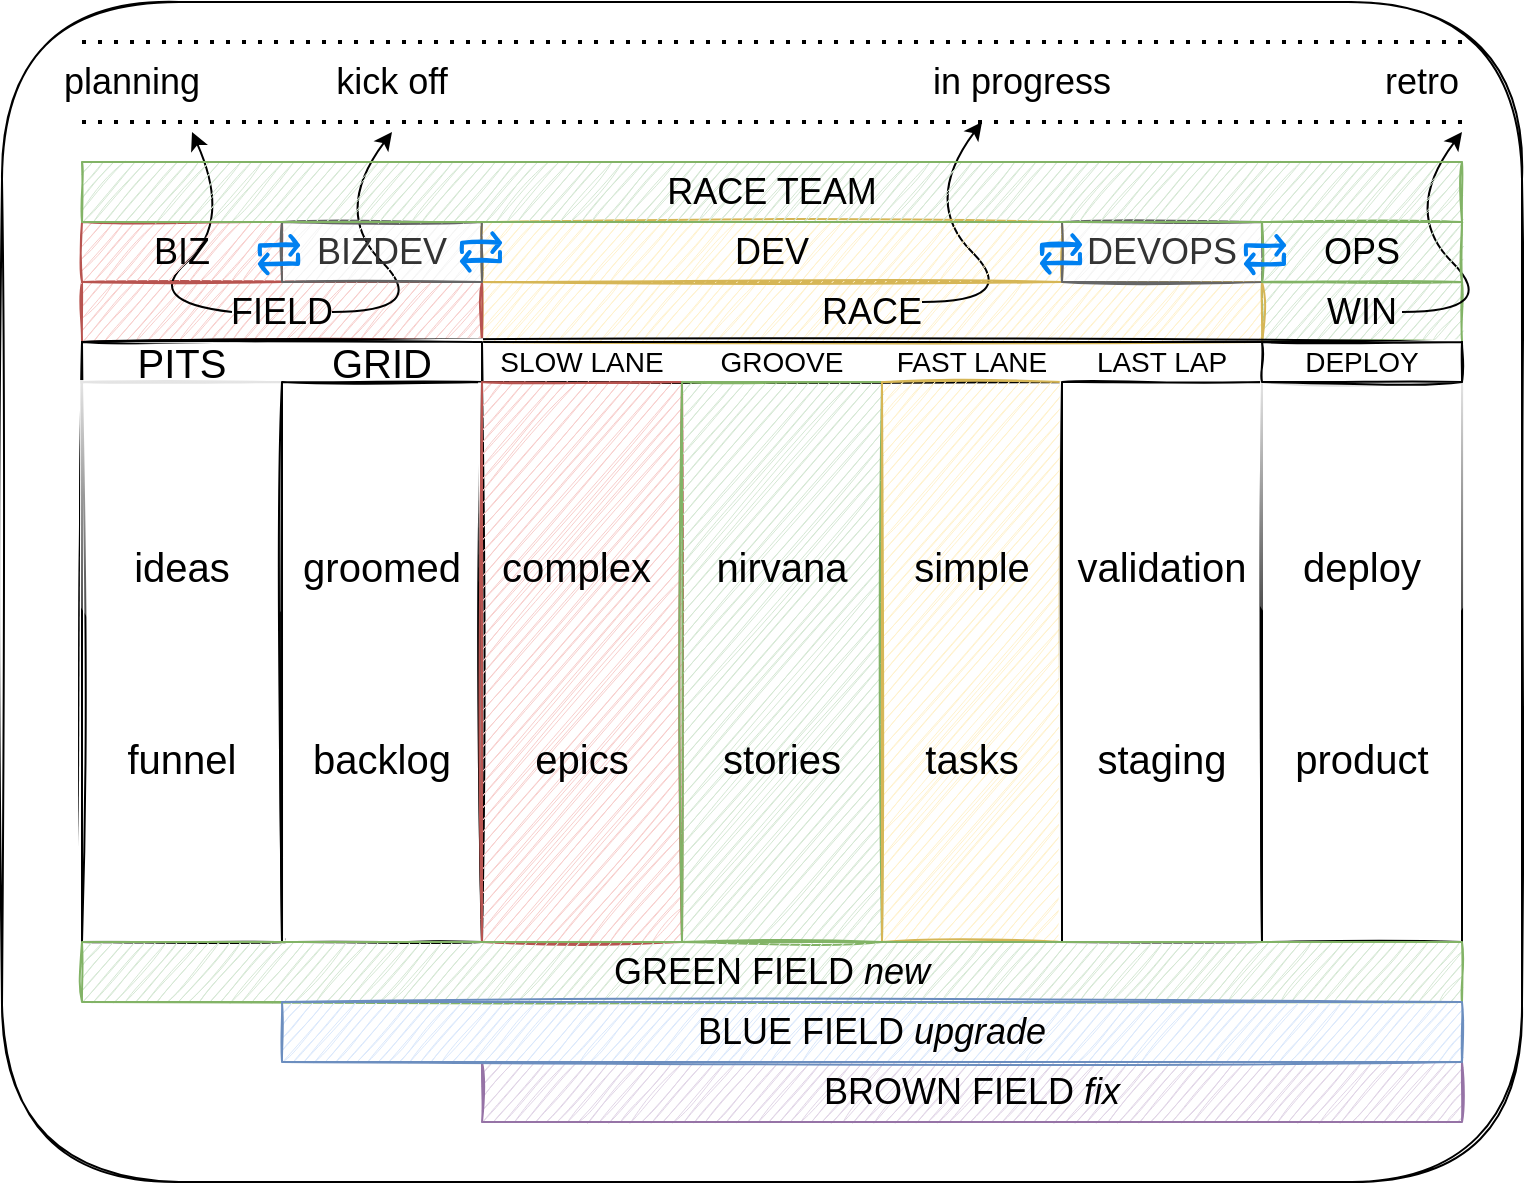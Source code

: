 <mxfile version="20.8.10" type="device"><diagram id="0x0hEcYH8DBag0AwcHm6" name="Page-1"><mxGraphModel dx="1917" dy="1123" grid="1" gridSize="10" guides="1" tooltips="1" connect="1" arrows="1" fold="1" page="1" pageScale="1" pageWidth="850" pageHeight="1100" math="0" shadow="0"><root><mxCell id="0"/><mxCell id="1" parent="0"/><mxCell id="2" value="" style="rounded=1;whiteSpace=wrap;html=1;sketch=1;" parent="1" vertex="1"><mxGeometry x="40" width="760" height="590" as="geometry"/></mxCell><mxCell id="40" value="WIN" style="rounded=0;whiteSpace=wrap;html=1;sketch=1;fontSize=18;fillColor=#d5e8d4;strokeColor=#82b366;" parent="1" vertex="1"><mxGeometry x="670" y="140" width="100" height="30" as="geometry"/></mxCell><mxCell id="38" value="RACE" style="rounded=0;whiteSpace=wrap;html=1;sketch=1;fontSize=18;fillColor=#fff2cc;strokeColor=#d6b656;" parent="1" vertex="1"><mxGeometry x="280" y="140" width="390" height="30" as="geometry"/></mxCell><mxCell id="37" value="FIELD" style="rounded=0;whiteSpace=wrap;html=1;sketch=1;fontSize=18;fillColor=#f8cecc;strokeColor=#b85450;" parent="1" vertex="1"><mxGeometry x="80" y="140" width="200" height="30" as="geometry"/></mxCell><mxCell id="7" value="" style="rounded=0;whiteSpace=wrap;html=1;fontSize=20;sketch=1;" parent="1" vertex="1"><mxGeometry x="80" y="170" width="690" height="300" as="geometry"/></mxCell><mxCell id="15" value="" style="rounded=0;whiteSpace=wrap;html=1;fontSize=20;sketch=1;" parent="1" vertex="1"><mxGeometry x="80" y="170" width="200" height="300" as="geometry"/></mxCell><mxCell id="14" value="" style="rounded=0;whiteSpace=wrap;html=1;fontSize=20;sketch=1;" parent="1" vertex="1"><mxGeometry x="80" y="170" width="200" height="300" as="geometry"/></mxCell><mxCell id="10" value="ideas&lt;br&gt;&lt;br&gt;&lt;br&gt;&lt;br&gt;funnel" style="rounded=0;whiteSpace=wrap;html=1;fontSize=20;sketch=1;glass=1;" parent="1" vertex="1"><mxGeometry x="80" y="190" width="100" height="280" as="geometry"/></mxCell><mxCell id="11" value="groomed&lt;br&gt;&lt;br&gt;&lt;br&gt;&lt;br&gt;backlog" style="rounded=0;whiteSpace=wrap;html=1;fontSize=20;sketch=1;" parent="1" vertex="1"><mxGeometry x="180" y="190" width="100" height="280" as="geometry"/></mxCell><mxCell id="13" value="PITS" style="text;html=1;strokeColor=none;fillColor=none;align=center;verticalAlign=middle;whiteSpace=wrap;rounded=0;fontSize=20;sketch=1;" parent="1" vertex="1"><mxGeometry x="80" y="170" width="100" height="20" as="geometry"/></mxCell><mxCell id="17" value="" style="rounded=0;whiteSpace=wrap;html=1;fontSize=20;sketch=1;" parent="1" vertex="1"><mxGeometry x="280" y="190" width="300" height="280" as="geometry"/></mxCell><mxCell id="18" value="GRID" style="text;html=1;strokeColor=none;fillColor=none;align=center;verticalAlign=middle;whiteSpace=wrap;rounded=0;fontSize=20;sketch=1;" parent="1" vertex="1"><mxGeometry x="180" y="170" width="100" height="20" as="geometry"/></mxCell><mxCell id="21" value="complex&amp;nbsp;&lt;br&gt;&lt;br&gt;&lt;br&gt;&lt;br&gt;epics" style="rounded=0;whiteSpace=wrap;html=1;fontSize=20;sketch=1;fillColor=#f8cecc;strokeColor=#b85450;" parent="1" vertex="1"><mxGeometry x="280" y="190" width="100" height="280" as="geometry"/></mxCell><mxCell id="22" value="nirvana&lt;br&gt;&lt;br&gt;&lt;br&gt;&lt;br&gt;stories" style="rounded=0;whiteSpace=wrap;html=1;fontSize=20;sketch=1;fillColor=#d5e8d4;strokeColor=#82b366;" parent="1" vertex="1"><mxGeometry x="380" y="190" width="100" height="280" as="geometry"/></mxCell><mxCell id="23" value="simple&lt;br&gt;&lt;br&gt;&lt;br&gt;&lt;br&gt;tasks" style="rounded=0;whiteSpace=wrap;html=1;fontSize=20;sketch=1;fillColor=#fff2cc;strokeColor=#d6b656;" parent="1" vertex="1"><mxGeometry x="480" y="190" width="90" height="280" as="geometry"/></mxCell><mxCell id="24" value="SLOW LANE" style="text;html=1;strokeColor=none;fillColor=none;align=center;verticalAlign=middle;whiteSpace=wrap;rounded=0;fontSize=14;sketch=1;" parent="1" vertex="1"><mxGeometry x="280" y="170" width="100" height="20" as="geometry"/></mxCell><mxCell id="25" value="GROOVE" style="text;html=1;strokeColor=none;fillColor=none;align=center;verticalAlign=middle;whiteSpace=wrap;rounded=0;fontSize=14;sketch=1;" parent="1" vertex="1"><mxGeometry x="380" y="170" width="100" height="20" as="geometry"/></mxCell><mxCell id="26" value="FAST LANE" style="text;html=1;strokeColor=none;fillColor=none;align=center;verticalAlign=middle;whiteSpace=wrap;rounded=0;fontSize=14;sketch=1;" parent="1" vertex="1"><mxGeometry x="480" y="170" width="90" height="20" as="geometry"/></mxCell><mxCell id="27" value="LAST LAP" style="text;html=1;strokeColor=none;fillColor=none;align=center;verticalAlign=middle;whiteSpace=wrap;rounded=0;fontSize=14;sketch=1;" parent="1" vertex="1"><mxGeometry x="570" y="170" width="100" height="20" as="geometry"/></mxCell><mxCell id="28" value="validation&lt;br&gt;&lt;br&gt;&lt;br&gt;&lt;br&gt;staging" style="rounded=0;whiteSpace=wrap;html=1;fontSize=20;sketch=1;" parent="1" vertex="1"><mxGeometry x="570" y="190" width="100" height="280" as="geometry"/></mxCell><mxCell id="31" value="deploy&lt;br&gt;&lt;br&gt;&lt;br&gt;&lt;br&gt;product" style="rounded=0;whiteSpace=wrap;html=1;fontSize=20;sketch=1;glass=1;" parent="1" vertex="1"><mxGeometry x="670" y="190" width="100" height="280" as="geometry"/></mxCell><mxCell id="33" value="" style="rounded=0;whiteSpace=wrap;html=1;fontSize=14;sketch=1;" parent="1" vertex="1"><mxGeometry x="670" y="170" width="100" height="20" as="geometry"/></mxCell><mxCell id="35" value="DEPLOY" style="text;html=1;strokeColor=none;fillColor=none;align=center;verticalAlign=middle;whiteSpace=wrap;rounded=0;fontSize=14;sketch=1;" parent="1" vertex="1"><mxGeometry x="670" y="170" width="100" height="20" as="geometry"/></mxCell><mxCell id="41" value="" style="curved=1;endArrow=classic;html=1;fontSize=18;" parent="1" edge="1"><mxGeometry width="50" height="50" relative="1" as="geometry"><mxPoint x="205" y="155" as="sourcePoint"/><mxPoint x="235" y="65" as="targetPoint"/><Array as="points"><mxPoint x="255" y="155"/><mxPoint x="205" y="105"/></Array></mxGeometry></mxCell><mxCell id="42" value="planning" style="text;html=1;strokeColor=none;fillColor=none;align=center;verticalAlign=middle;whiteSpace=wrap;rounded=0;sketch=1;fontSize=18;" parent="1" vertex="1"><mxGeometry x="100" y="30" width="10" height="20" as="geometry"/></mxCell><mxCell id="43" value="" style="curved=1;endArrow=classic;html=1;fontSize=18;" parent="1" edge="1"><mxGeometry width="50" height="50" relative="1" as="geometry"><mxPoint x="500" y="150" as="sourcePoint"/><mxPoint x="530" y="60" as="targetPoint"/><Array as="points"><mxPoint x="550" y="150"/><mxPoint x="500" y="100"/></Array></mxGeometry></mxCell><mxCell id="44" value="in progress" style="text;html=1;strokeColor=none;fillColor=none;align=center;verticalAlign=middle;whiteSpace=wrap;rounded=0;sketch=1;fontSize=18;" parent="1" vertex="1"><mxGeometry x="490" y="30" width="120" height="20" as="geometry"/></mxCell><mxCell id="45" value="" style="curved=1;endArrow=classic;html=1;fontSize=18;" parent="1" edge="1"><mxGeometry width="50" height="50" relative="1" as="geometry"><mxPoint x="740" y="155" as="sourcePoint"/><mxPoint x="770" y="65" as="targetPoint"/><Array as="points"><mxPoint x="790" y="155"/><mxPoint x="740" y="105"/></Array></mxGeometry></mxCell><mxCell id="47" value="retro" style="text;html=1;strokeColor=none;fillColor=none;align=center;verticalAlign=middle;whiteSpace=wrap;rounded=0;sketch=1;fontSize=18;" parent="1" vertex="1"><mxGeometry x="730" y="30" width="40" height="20" as="geometry"/></mxCell><mxCell id="50" value="" style="endArrow=none;dashed=1;html=1;dashPattern=1 3;strokeWidth=2;fontSize=18;" parent="1" edge="1"><mxGeometry width="50" height="50" relative="1" as="geometry"><mxPoint x="80" y="20" as="sourcePoint"/><mxPoint x="770" y="20" as="targetPoint"/></mxGeometry></mxCell><mxCell id="51" value="" style="endArrow=none;dashed=1;html=1;dashPattern=1 3;strokeWidth=2;fontSize=18;" parent="1" edge="1"><mxGeometry width="50" height="50" relative="1" as="geometry"><mxPoint x="80" y="60" as="sourcePoint"/><mxPoint x="770" y="60" as="targetPoint"/></mxGeometry></mxCell><mxCell id="53" value="kick off" style="text;html=1;strokeColor=none;fillColor=none;align=center;verticalAlign=middle;whiteSpace=wrap;rounded=0;sketch=1;fontSize=18;" parent="1" vertex="1"><mxGeometry x="190" y="30" width="90" height="20" as="geometry"/></mxCell><mxCell id="56" value="" style="curved=1;endArrow=classic;html=1;fontSize=18;" parent="1" edge="1"><mxGeometry width="50" height="50" relative="1" as="geometry"><mxPoint x="155" y="155" as="sourcePoint"/><mxPoint x="135" y="65" as="targetPoint"/><Array as="points"><mxPoint x="155" y="155"/><mxPoint x="110" y="150"/><mxPoint x="155" y="110"/></Array></mxGeometry></mxCell><mxCell id="oUZnt-c50pFdQnos1tBq-56" value="BIZ" style="rounded=0;whiteSpace=wrap;html=1;sketch=1;fontSize=18;fillColor=#f8cecc;strokeColor=#b85450;" vertex="1" parent="1"><mxGeometry x="80" y="110" width="100" height="30" as="geometry"/></mxCell><mxCell id="oUZnt-c50pFdQnos1tBq-57" value="DEV" style="rounded=0;whiteSpace=wrap;html=1;sketch=1;fontSize=18;fillColor=#fff2cc;strokeColor=#d6b656;" vertex="1" parent="1"><mxGeometry x="280" y="110" width="290" height="30" as="geometry"/></mxCell><mxCell id="oUZnt-c50pFdQnos1tBq-58" value="DEVOPS" style="rounded=0;whiteSpace=wrap;html=1;sketch=1;fontSize=18;fillColor=#f5f5f5;strokeColor=#666666;fontColor=#333333;" vertex="1" parent="1"><mxGeometry x="570" y="110" width="100" height="30" as="geometry"/></mxCell><mxCell id="oUZnt-c50pFdQnos1tBq-60" value="OPS" style="rounded=0;whiteSpace=wrap;html=1;sketch=1;fontSize=18;fillColor=#d5e8d4;strokeColor=#82b366;" vertex="1" parent="1"><mxGeometry x="670" y="110" width="100" height="30" as="geometry"/></mxCell><mxCell id="oUZnt-c50pFdQnos1tBq-61" value="BIZDEV" style="rounded=0;whiteSpace=wrap;html=1;sketch=1;fontSize=18;fillColor=#f5f5f5;strokeColor=#666666;fontColor=#333333;" vertex="1" parent="1"><mxGeometry x="180" y="110" width="100" height="30" as="geometry"/></mxCell><mxCell id="oUZnt-c50pFdQnos1tBq-62" value="RACE TEAM" style="rounded=0;whiteSpace=wrap;html=1;sketch=1;fontSize=18;fillColor=#d5e8d4;strokeColor=#82b366;" vertex="1" parent="1"><mxGeometry x="80" y="80" width="690" height="30" as="geometry"/></mxCell><mxCell id="oUZnt-c50pFdQnos1tBq-65" value="GREEN FIELD &lt;i&gt;new&lt;/i&gt;" style="rounded=0;whiteSpace=wrap;html=1;sketch=1;fontSize=18;fillColor=#d5e8d4;strokeColor=#82b366;" vertex="1" parent="1"><mxGeometry x="80" y="470" width="690" height="30" as="geometry"/></mxCell><mxCell id="oUZnt-c50pFdQnos1tBq-66" value="BROWN FIELD &lt;i&gt;fix&lt;/i&gt;" style="rounded=0;whiteSpace=wrap;html=1;sketch=1;fontSize=18;fillColor=#e1d5e7;strokeColor=#9673a6;" vertex="1" parent="1"><mxGeometry x="280" y="530" width="490" height="30" as="geometry"/></mxCell><mxCell id="oUZnt-c50pFdQnos1tBq-67" value="BLUE FIELD &lt;i&gt;upgrade&lt;/i&gt;" style="rounded=0;whiteSpace=wrap;html=1;sketch=1;fontSize=18;fillColor=#dae8fc;strokeColor=#6c8ebf;" vertex="1" parent="1"><mxGeometry x="180" y="500" width="590" height="30" as="geometry"/></mxCell><mxCell id="oUZnt-c50pFdQnos1tBq-70" value="" style="html=1;verticalLabelPosition=bottom;align=center;labelBackgroundColor=#ffffff;verticalAlign=top;strokeWidth=2;strokeColor=#0080F0;shadow=0;dashed=0;shape=mxgraph.ios7.icons.repeat;pointerEvents=1;sketch=1;fontSize=18;" vertex="1" parent="1"><mxGeometry x="169" y="117" width="19" height="18.6" as="geometry"/></mxCell><mxCell id="oUZnt-c50pFdQnos1tBq-71" value="" style="html=1;verticalLabelPosition=bottom;align=center;labelBackgroundColor=#ffffff;verticalAlign=top;strokeWidth=2;strokeColor=#0080F0;shadow=0;dashed=0;shape=mxgraph.ios7.icons.repeat;pointerEvents=1;sketch=1;fontSize=18;" vertex="1" parent="1"><mxGeometry x="270" y="115.7" width="19" height="18.6" as="geometry"/></mxCell><mxCell id="oUZnt-c50pFdQnos1tBq-72" value="" style="html=1;verticalLabelPosition=bottom;align=center;labelBackgroundColor=#ffffff;verticalAlign=top;strokeWidth=2;strokeColor=#0080F0;shadow=0;dashed=0;shape=mxgraph.ios7.icons.repeat;pointerEvents=1;sketch=1;fontSize=18;" vertex="1" parent="1"><mxGeometry x="560" y="116.7" width="19" height="18.6" as="geometry"/></mxCell><mxCell id="oUZnt-c50pFdQnos1tBq-73" value="" style="html=1;verticalLabelPosition=bottom;align=center;labelBackgroundColor=#ffffff;verticalAlign=top;strokeWidth=2;strokeColor=#0080F0;shadow=0;dashed=0;shape=mxgraph.ios7.icons.repeat;pointerEvents=1;sketch=1;fontSize=18;" vertex="1" parent="1"><mxGeometry x="662" y="117" width="19" height="18.6" as="geometry"/></mxCell></root></mxGraphModel></diagram></mxfile>